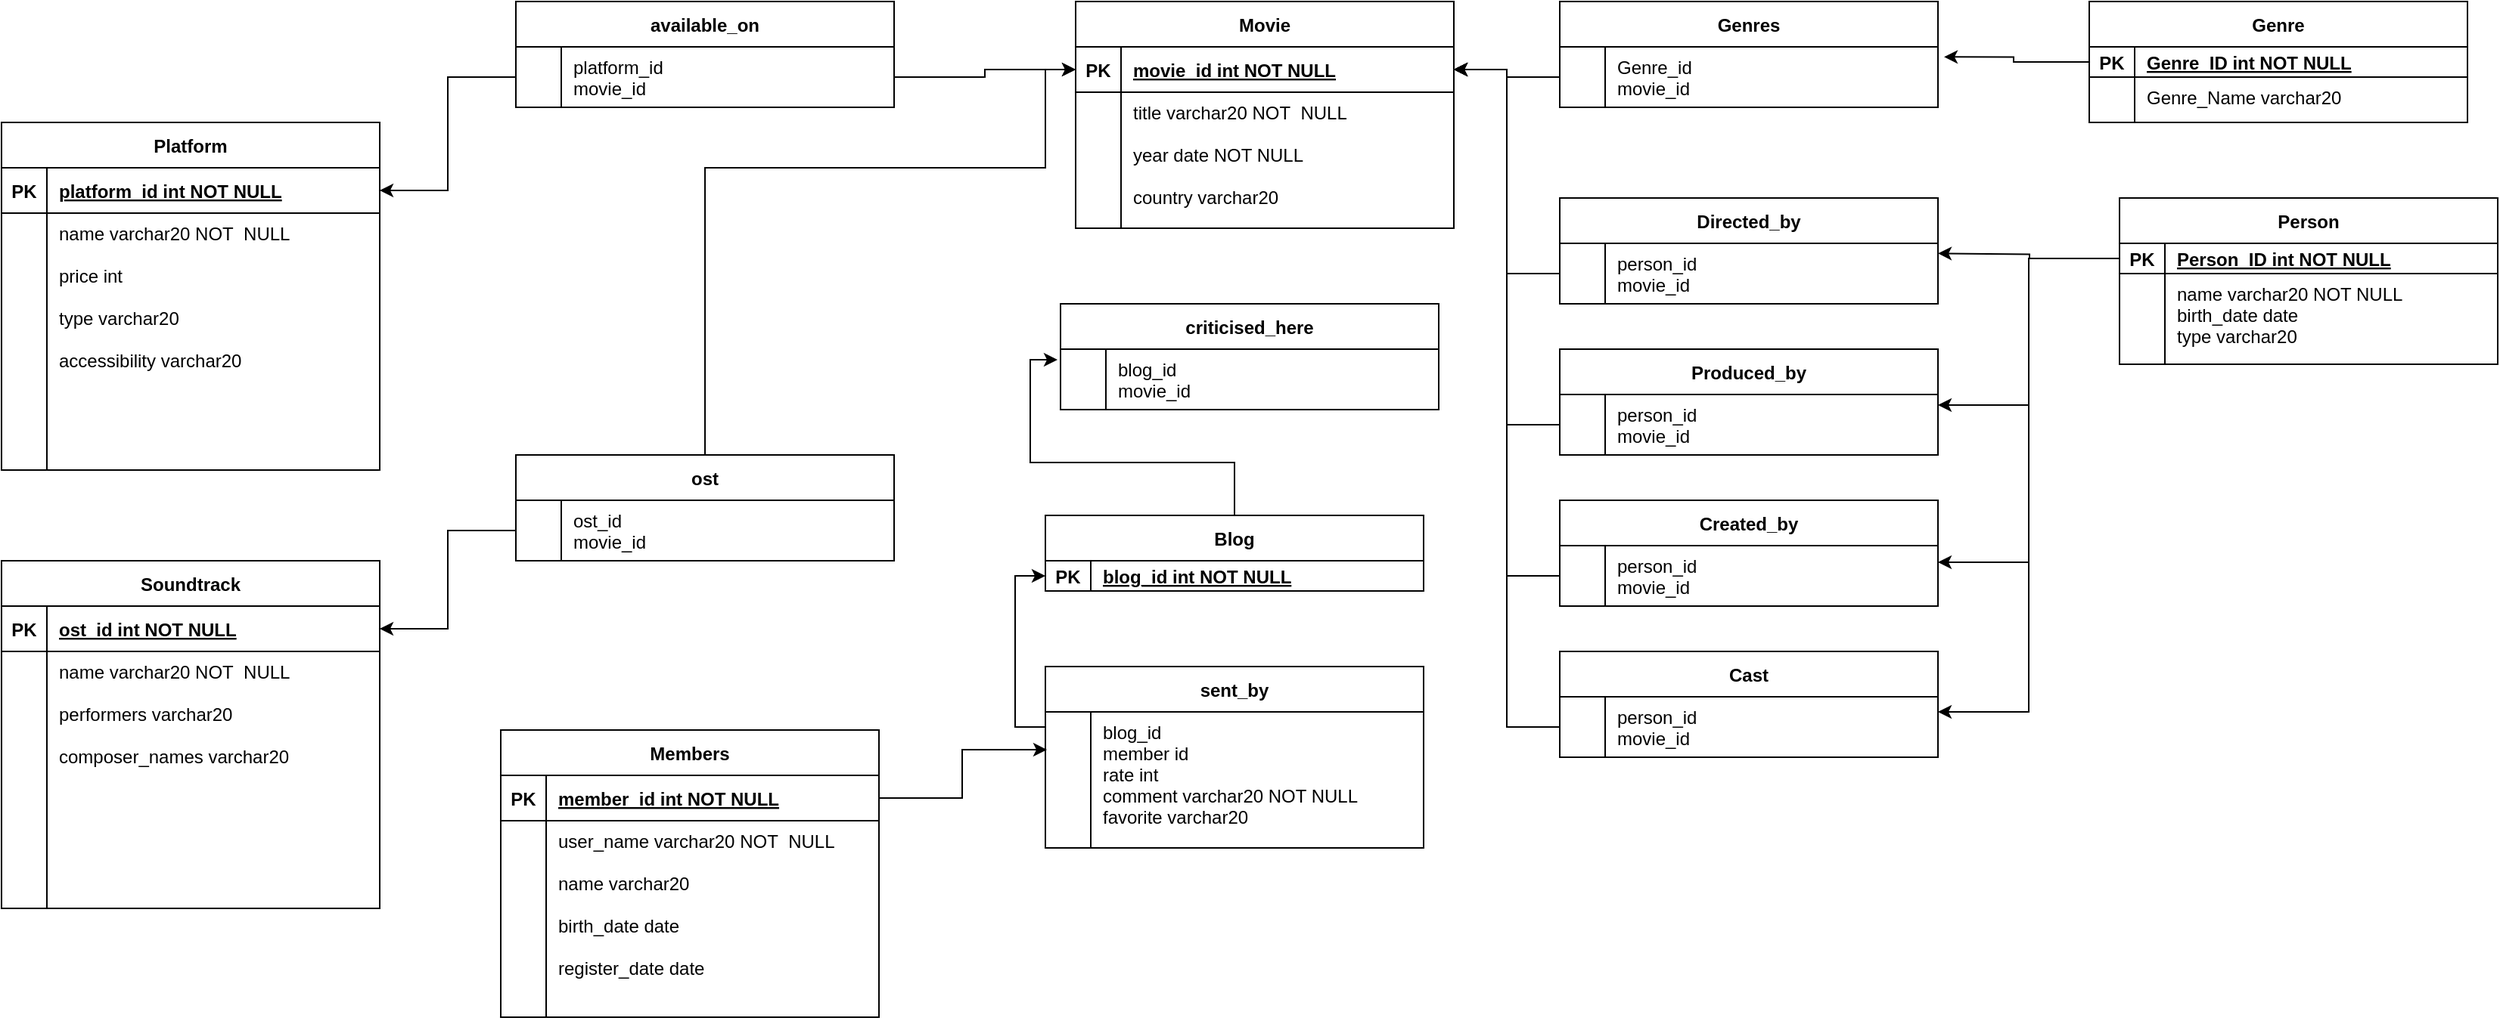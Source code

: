 <mxfile version="13.6.6" type="github">
  <diagram id="R2lEEEUBdFMjLlhIrx00" name="Page-1">
    <mxGraphModel dx="2232" dy="795" grid="1" gridSize="10" guides="1" tooltips="1" connect="1" arrows="1" fold="1" page="1" pageScale="1" pageWidth="850" pageHeight="1100" math="0" shadow="0" extFonts="Permanent Marker^https://fonts.googleapis.com/css?family=Permanent+Marker">
      <root>
        <mxCell id="0" />
        <mxCell id="1" parent="0" />
        <mxCell id="4mmldSMlE5uvmDLvAahQ-26" style="edgeStyle=orthogonalEdgeStyle;rounded=0;orthogonalLoop=1;jettySize=auto;html=1;entryX=1;entryY=0.5;entryDx=0;entryDy=0;" edge="1" parent="1" source="4mmldSMlE5uvmDLvAahQ-23" target="C-vyLk0tnHw3VtMMgP7b-24">
          <mxGeometry relative="1" as="geometry" />
        </mxCell>
        <mxCell id="4mmldSMlE5uvmDLvAahQ-27" style="edgeStyle=orthogonalEdgeStyle;rounded=0;orthogonalLoop=1;jettySize=auto;html=1;exitX=0;exitY=0.5;exitDx=0;exitDy=0;entryX=1.016;entryY=0.167;entryDx=0;entryDy=0;entryPerimeter=0;" edge="1" parent="1" source="4mmldSMlE5uvmDLvAahQ-3" target="4mmldSMlE5uvmDLvAahQ-23">
          <mxGeometry relative="1" as="geometry" />
        </mxCell>
        <mxCell id="4mmldSMlE5uvmDLvAahQ-19" value="Genres" style="shape=table;startSize=30;container=1;collapsible=1;childLayout=tableLayout;fixedRows=1;rowLines=0;fontStyle=1;align=center;resizeLast=1;verticalAlign=middle;" vertex="1" parent="1">
          <mxGeometry x="340" y="60" width="250" height="70" as="geometry">
            <mxRectangle x="20" y="40" width="70" height="30" as="alternateBounds" />
          </mxGeometry>
        </mxCell>
        <mxCell id="4mmldSMlE5uvmDLvAahQ-23" value="" style="shape=partialRectangle;collapsible=0;dropTarget=0;pointerEvents=0;fillColor=none;points=[[0,0.5],[1,0.5]];portConstraint=eastwest;top=0;left=0;right=0;bottom=0;" vertex="1" parent="4mmldSMlE5uvmDLvAahQ-19">
          <mxGeometry y="30" width="250" height="40" as="geometry" />
        </mxCell>
        <mxCell id="4mmldSMlE5uvmDLvAahQ-24" value="" style="shape=partialRectangle;overflow=hidden;connectable=0;fillColor=none;top=0;left=0;bottom=0;right=0;" vertex="1" parent="4mmldSMlE5uvmDLvAahQ-23">
          <mxGeometry width="30" height="40" as="geometry" />
        </mxCell>
        <mxCell id="4mmldSMlE5uvmDLvAahQ-25" value="Genre_id&#xa;movie_id" style="shape=partialRectangle;overflow=hidden;connectable=0;fillColor=none;top=0;left=0;bottom=0;right=0;align=left;spacingLeft=6;verticalAlign=top;" vertex="1" parent="4mmldSMlE5uvmDLvAahQ-23">
          <mxGeometry x="30" width="220" height="40" as="geometry" />
        </mxCell>
        <mxCell id="4mmldSMlE5uvmDLvAahQ-2" value="Genre" style="shape=table;startSize=30;container=1;collapsible=1;childLayout=tableLayout;fixedRows=1;rowLines=0;fontStyle=1;align=center;resizeLast=1;verticalAlign=middle;" vertex="1" parent="1">
          <mxGeometry x="690" y="60" width="250" height="80" as="geometry">
            <mxRectangle x="20" y="40" width="70" height="30" as="alternateBounds" />
          </mxGeometry>
        </mxCell>
        <mxCell id="4mmldSMlE5uvmDLvAahQ-3" value="" style="shape=partialRectangle;collapsible=0;dropTarget=0;pointerEvents=0;fillColor=none;points=[[0,0.5],[1,0.5]];portConstraint=eastwest;top=0;left=0;right=0;bottom=1;" vertex="1" parent="4mmldSMlE5uvmDLvAahQ-2">
          <mxGeometry y="30" width="250" height="20" as="geometry" />
        </mxCell>
        <mxCell id="4mmldSMlE5uvmDLvAahQ-4" value="PK" style="shape=partialRectangle;overflow=hidden;connectable=0;fillColor=none;top=0;left=0;bottom=0;right=0;fontStyle=1;" vertex="1" parent="4mmldSMlE5uvmDLvAahQ-3">
          <mxGeometry width="30" height="20" as="geometry" />
        </mxCell>
        <mxCell id="4mmldSMlE5uvmDLvAahQ-5" value="Genre_ID int NOT NULL" style="shape=partialRectangle;overflow=hidden;connectable=0;fillColor=none;top=0;left=0;bottom=0;right=0;align=left;spacingLeft=6;fontStyle=5;" vertex="1" parent="4mmldSMlE5uvmDLvAahQ-3">
          <mxGeometry x="30" width="220" height="20" as="geometry" />
        </mxCell>
        <mxCell id="4mmldSMlE5uvmDLvAahQ-6" value="" style="shape=partialRectangle;collapsible=0;dropTarget=0;pointerEvents=0;fillColor=none;points=[[0,0.5],[1,0.5]];portConstraint=eastwest;top=0;left=0;right=0;bottom=0;" vertex="1" parent="4mmldSMlE5uvmDLvAahQ-2">
          <mxGeometry y="50" width="250" height="30" as="geometry" />
        </mxCell>
        <mxCell id="4mmldSMlE5uvmDLvAahQ-7" value="" style="shape=partialRectangle;overflow=hidden;connectable=0;fillColor=none;top=0;left=0;bottom=0;right=0;" vertex="1" parent="4mmldSMlE5uvmDLvAahQ-6">
          <mxGeometry width="30" height="30" as="geometry" />
        </mxCell>
        <mxCell id="4mmldSMlE5uvmDLvAahQ-8" value="Genre_Name varchar20" style="shape=partialRectangle;overflow=hidden;connectable=0;fillColor=none;top=0;left=0;bottom=0;right=0;align=left;spacingLeft=6;verticalAlign=top;" vertex="1" parent="4mmldSMlE5uvmDLvAahQ-6">
          <mxGeometry x="30" width="220" height="30" as="geometry" />
        </mxCell>
        <mxCell id="C-vyLk0tnHw3VtMMgP7b-23" value="Movie" style="shape=table;startSize=30;container=1;collapsible=1;childLayout=tableLayout;fixedRows=1;rowLines=0;fontStyle=1;align=center;resizeLast=1;verticalAlign=middle;" parent="1" vertex="1">
          <mxGeometry x="20" y="60" width="250" height="150" as="geometry">
            <mxRectangle x="20" y="40" width="70" height="30" as="alternateBounds" />
          </mxGeometry>
        </mxCell>
        <mxCell id="C-vyLk0tnHw3VtMMgP7b-24" value="" style="shape=partialRectangle;collapsible=0;dropTarget=0;pointerEvents=0;fillColor=none;points=[[0,0.5],[1,0.5]];portConstraint=eastwest;top=0;left=0;right=0;bottom=1;" parent="C-vyLk0tnHw3VtMMgP7b-23" vertex="1">
          <mxGeometry y="30" width="250" height="30" as="geometry" />
        </mxCell>
        <mxCell id="C-vyLk0tnHw3VtMMgP7b-25" value="PK" style="shape=partialRectangle;overflow=hidden;connectable=0;fillColor=none;top=0;left=0;bottom=0;right=0;fontStyle=1;" parent="C-vyLk0tnHw3VtMMgP7b-24" vertex="1">
          <mxGeometry width="30" height="30" as="geometry" />
        </mxCell>
        <mxCell id="C-vyLk0tnHw3VtMMgP7b-26" value="movie_id int NOT NULL" style="shape=partialRectangle;overflow=hidden;connectable=0;fillColor=none;top=0;left=0;bottom=0;right=0;align=left;spacingLeft=6;fontStyle=5;" parent="C-vyLk0tnHw3VtMMgP7b-24" vertex="1">
          <mxGeometry x="30" width="220" height="30" as="geometry" />
        </mxCell>
        <mxCell id="C-vyLk0tnHw3VtMMgP7b-27" value="" style="shape=partialRectangle;collapsible=0;dropTarget=0;pointerEvents=0;fillColor=none;points=[[0,0.5],[1,0.5]];portConstraint=eastwest;top=0;left=0;right=0;bottom=0;" parent="C-vyLk0tnHw3VtMMgP7b-23" vertex="1">
          <mxGeometry y="60" width="250" height="90" as="geometry" />
        </mxCell>
        <mxCell id="C-vyLk0tnHw3VtMMgP7b-28" value="" style="shape=partialRectangle;overflow=hidden;connectable=0;fillColor=none;top=0;left=0;bottom=0;right=0;" parent="C-vyLk0tnHw3VtMMgP7b-27" vertex="1">
          <mxGeometry width="30" height="90" as="geometry" />
        </mxCell>
        <mxCell id="C-vyLk0tnHw3VtMMgP7b-29" value="title varchar20 NOT  NULL&#xa;&#xa;year date NOT NULL&#xa;&#xa;country varchar20" style="shape=partialRectangle;overflow=hidden;connectable=0;fillColor=none;top=0;left=0;bottom=0;right=0;align=left;spacingLeft=6;verticalAlign=top;" parent="C-vyLk0tnHw3VtMMgP7b-27" vertex="1">
          <mxGeometry x="30" width="220" height="90" as="geometry" />
        </mxCell>
        <mxCell id="4mmldSMlE5uvmDLvAahQ-32" value="Directed_by" style="shape=table;startSize=30;container=1;collapsible=1;childLayout=tableLayout;fixedRows=1;rowLines=0;fontStyle=1;align=center;resizeLast=1;verticalAlign=middle;" vertex="1" parent="1">
          <mxGeometry x="340" y="190" width="250" height="70" as="geometry">
            <mxRectangle x="20" y="40" width="70" height="30" as="alternateBounds" />
          </mxGeometry>
        </mxCell>
        <mxCell id="4mmldSMlE5uvmDLvAahQ-33" value="" style="shape=partialRectangle;collapsible=0;dropTarget=0;pointerEvents=0;fillColor=none;points=[[0,0.5],[1,0.5]];portConstraint=eastwest;top=0;left=0;right=0;bottom=0;" vertex="1" parent="4mmldSMlE5uvmDLvAahQ-32">
          <mxGeometry y="30" width="250" height="40" as="geometry" />
        </mxCell>
        <mxCell id="4mmldSMlE5uvmDLvAahQ-34" value="" style="shape=partialRectangle;overflow=hidden;connectable=0;fillColor=none;top=0;left=0;bottom=0;right=0;" vertex="1" parent="4mmldSMlE5uvmDLvAahQ-33">
          <mxGeometry width="30" height="40" as="geometry" />
        </mxCell>
        <mxCell id="4mmldSMlE5uvmDLvAahQ-35" value="person_id&#xa;movie_id" style="shape=partialRectangle;overflow=hidden;connectable=0;fillColor=none;top=0;left=0;bottom=0;right=0;align=left;spacingLeft=6;verticalAlign=top;" vertex="1" parent="4mmldSMlE5uvmDLvAahQ-33">
          <mxGeometry x="30" width="220" height="40" as="geometry" />
        </mxCell>
        <mxCell id="4mmldSMlE5uvmDLvAahQ-36" value="Produced_by" style="shape=table;startSize=30;container=1;collapsible=1;childLayout=tableLayout;fixedRows=1;rowLines=0;fontStyle=1;align=center;resizeLast=1;verticalAlign=middle;" vertex="1" parent="1">
          <mxGeometry x="340" y="290" width="250" height="70" as="geometry">
            <mxRectangle x="20" y="40" width="70" height="30" as="alternateBounds" />
          </mxGeometry>
        </mxCell>
        <mxCell id="4mmldSMlE5uvmDLvAahQ-37" value="" style="shape=partialRectangle;collapsible=0;dropTarget=0;pointerEvents=0;fillColor=none;points=[[0,0.5],[1,0.5]];portConstraint=eastwest;top=0;left=0;right=0;bottom=0;" vertex="1" parent="4mmldSMlE5uvmDLvAahQ-36">
          <mxGeometry y="30" width="250" height="40" as="geometry" />
        </mxCell>
        <mxCell id="4mmldSMlE5uvmDLvAahQ-38" value="" style="shape=partialRectangle;overflow=hidden;connectable=0;fillColor=none;top=0;left=0;bottom=0;right=0;" vertex="1" parent="4mmldSMlE5uvmDLvAahQ-37">
          <mxGeometry width="30" height="40" as="geometry" />
        </mxCell>
        <mxCell id="4mmldSMlE5uvmDLvAahQ-39" value="person_id&#xa;movie_id" style="shape=partialRectangle;overflow=hidden;connectable=0;fillColor=none;top=0;left=0;bottom=0;right=0;align=left;spacingLeft=6;verticalAlign=top;" vertex="1" parent="4mmldSMlE5uvmDLvAahQ-37">
          <mxGeometry x="30" width="220" height="40" as="geometry" />
        </mxCell>
        <mxCell id="4mmldSMlE5uvmDLvAahQ-40" value="Created_by" style="shape=table;startSize=30;container=1;collapsible=1;childLayout=tableLayout;fixedRows=1;rowLines=0;fontStyle=1;align=center;resizeLast=1;verticalAlign=middle;" vertex="1" parent="1">
          <mxGeometry x="340" y="390" width="250" height="70" as="geometry">
            <mxRectangle x="20" y="40" width="70" height="30" as="alternateBounds" />
          </mxGeometry>
        </mxCell>
        <mxCell id="4mmldSMlE5uvmDLvAahQ-41" value="" style="shape=partialRectangle;collapsible=0;dropTarget=0;pointerEvents=0;fillColor=none;points=[[0,0.5],[1,0.5]];portConstraint=eastwest;top=0;left=0;right=0;bottom=0;" vertex="1" parent="4mmldSMlE5uvmDLvAahQ-40">
          <mxGeometry y="30" width="250" height="40" as="geometry" />
        </mxCell>
        <mxCell id="4mmldSMlE5uvmDLvAahQ-42" value="" style="shape=partialRectangle;overflow=hidden;connectable=0;fillColor=none;top=0;left=0;bottom=0;right=0;" vertex="1" parent="4mmldSMlE5uvmDLvAahQ-41">
          <mxGeometry width="30" height="40" as="geometry" />
        </mxCell>
        <mxCell id="4mmldSMlE5uvmDLvAahQ-43" value="person_id&#xa;movie_id" style="shape=partialRectangle;overflow=hidden;connectable=0;fillColor=none;top=0;left=0;bottom=0;right=0;align=left;spacingLeft=6;verticalAlign=top;" vertex="1" parent="4mmldSMlE5uvmDLvAahQ-41">
          <mxGeometry x="30" width="220" height="40" as="geometry" />
        </mxCell>
        <mxCell id="4mmldSMlE5uvmDLvAahQ-44" value="Cast" style="shape=table;startSize=30;container=1;collapsible=1;childLayout=tableLayout;fixedRows=1;rowLines=0;fontStyle=1;align=center;resizeLast=1;verticalAlign=middle;" vertex="1" parent="1">
          <mxGeometry x="340" y="490" width="250" height="70" as="geometry">
            <mxRectangle x="20" y="40" width="70" height="30" as="alternateBounds" />
          </mxGeometry>
        </mxCell>
        <mxCell id="4mmldSMlE5uvmDLvAahQ-45" value="" style="shape=partialRectangle;collapsible=0;dropTarget=0;pointerEvents=0;fillColor=none;points=[[0,0.5],[1,0.5]];portConstraint=eastwest;top=0;left=0;right=0;bottom=0;" vertex="1" parent="4mmldSMlE5uvmDLvAahQ-44">
          <mxGeometry y="30" width="250" height="40" as="geometry" />
        </mxCell>
        <mxCell id="4mmldSMlE5uvmDLvAahQ-46" value="" style="shape=partialRectangle;overflow=hidden;connectable=0;fillColor=none;top=0;left=0;bottom=0;right=0;" vertex="1" parent="4mmldSMlE5uvmDLvAahQ-45">
          <mxGeometry width="30" height="40" as="geometry" />
        </mxCell>
        <mxCell id="4mmldSMlE5uvmDLvAahQ-47" value="person_id&#xa;movie_id" style="shape=partialRectangle;overflow=hidden;connectable=0;fillColor=none;top=0;left=0;bottom=0;right=0;align=left;spacingLeft=6;verticalAlign=top;" vertex="1" parent="4mmldSMlE5uvmDLvAahQ-45">
          <mxGeometry x="30" width="220" height="40" as="geometry" />
        </mxCell>
        <mxCell id="4mmldSMlE5uvmDLvAahQ-48" style="edgeStyle=orthogonalEdgeStyle;rounded=0;orthogonalLoop=1;jettySize=auto;html=1;exitX=0;exitY=0.5;exitDx=0;exitDy=0;entryX=1.016;entryY=0.167;entryDx=0;entryDy=0;entryPerimeter=0;" edge="1" parent="1" source="4mmldSMlE5uvmDLvAahQ-50">
          <mxGeometry relative="1" as="geometry">
            <mxPoint x="590" y="226.68" as="targetPoint" />
          </mxGeometry>
        </mxCell>
        <mxCell id="4mmldSMlE5uvmDLvAahQ-56" style="edgeStyle=orthogonalEdgeStyle;rounded=0;orthogonalLoop=1;jettySize=auto;html=1;exitX=0;exitY=0.5;exitDx=0;exitDy=0;entryX=1;entryY=0.175;entryDx=0;entryDy=0;entryPerimeter=0;" edge="1" parent="1" source="4mmldSMlE5uvmDLvAahQ-50" target="4mmldSMlE5uvmDLvAahQ-37">
          <mxGeometry relative="1" as="geometry" />
        </mxCell>
        <mxCell id="4mmldSMlE5uvmDLvAahQ-57" style="edgeStyle=orthogonalEdgeStyle;rounded=0;orthogonalLoop=1;jettySize=auto;html=1;exitX=0;exitY=0.5;exitDx=0;exitDy=0;entryX=1;entryY=0.275;entryDx=0;entryDy=0;entryPerimeter=0;" edge="1" parent="1" source="4mmldSMlE5uvmDLvAahQ-50" target="4mmldSMlE5uvmDLvAahQ-41">
          <mxGeometry relative="1" as="geometry" />
        </mxCell>
        <mxCell id="4mmldSMlE5uvmDLvAahQ-58" style="edgeStyle=orthogonalEdgeStyle;rounded=0;orthogonalLoop=1;jettySize=auto;html=1;exitX=0;exitY=0.5;exitDx=0;exitDy=0;entryX=1;entryY=0.25;entryDx=0;entryDy=0;entryPerimeter=0;" edge="1" parent="1" source="4mmldSMlE5uvmDLvAahQ-50" target="4mmldSMlE5uvmDLvAahQ-45">
          <mxGeometry relative="1" as="geometry" />
        </mxCell>
        <mxCell id="4mmldSMlE5uvmDLvAahQ-49" value="Person" style="shape=table;startSize=30;container=1;collapsible=1;childLayout=tableLayout;fixedRows=1;rowLines=0;fontStyle=1;align=center;resizeLast=1;verticalAlign=middle;" vertex="1" parent="1">
          <mxGeometry x="710" y="190" width="250" height="110" as="geometry">
            <mxRectangle x="20" y="40" width="70" height="30" as="alternateBounds" />
          </mxGeometry>
        </mxCell>
        <mxCell id="4mmldSMlE5uvmDLvAahQ-50" value="" style="shape=partialRectangle;collapsible=0;dropTarget=0;pointerEvents=0;fillColor=none;points=[[0,0.5],[1,0.5]];portConstraint=eastwest;top=0;left=0;right=0;bottom=1;" vertex="1" parent="4mmldSMlE5uvmDLvAahQ-49">
          <mxGeometry y="30" width="250" height="20" as="geometry" />
        </mxCell>
        <mxCell id="4mmldSMlE5uvmDLvAahQ-51" value="PK" style="shape=partialRectangle;overflow=hidden;connectable=0;fillColor=none;top=0;left=0;bottom=0;right=0;fontStyle=1;" vertex="1" parent="4mmldSMlE5uvmDLvAahQ-50">
          <mxGeometry width="30" height="20" as="geometry" />
        </mxCell>
        <mxCell id="4mmldSMlE5uvmDLvAahQ-52" value="Person_ID int NOT NULL" style="shape=partialRectangle;overflow=hidden;connectable=0;fillColor=none;top=0;left=0;bottom=0;right=0;align=left;spacingLeft=6;fontStyle=5;" vertex="1" parent="4mmldSMlE5uvmDLvAahQ-50">
          <mxGeometry x="30" width="220" height="20" as="geometry" />
        </mxCell>
        <mxCell id="4mmldSMlE5uvmDLvAahQ-53" value="" style="shape=partialRectangle;collapsible=0;dropTarget=0;pointerEvents=0;fillColor=none;points=[[0,0.5],[1,0.5]];portConstraint=eastwest;top=0;left=0;right=0;bottom=0;" vertex="1" parent="4mmldSMlE5uvmDLvAahQ-49">
          <mxGeometry y="50" width="250" height="60" as="geometry" />
        </mxCell>
        <mxCell id="4mmldSMlE5uvmDLvAahQ-54" value="" style="shape=partialRectangle;overflow=hidden;connectable=0;fillColor=none;top=0;left=0;bottom=0;right=0;" vertex="1" parent="4mmldSMlE5uvmDLvAahQ-53">
          <mxGeometry width="30" height="60" as="geometry" />
        </mxCell>
        <mxCell id="4mmldSMlE5uvmDLvAahQ-55" value="name varchar20 NOT NULL&#xa;birth_date date &#xa;type varchar20&#xa;" style="shape=partialRectangle;overflow=hidden;connectable=0;fillColor=none;top=0;left=0;bottom=0;right=0;align=left;spacingLeft=6;verticalAlign=top;" vertex="1" parent="4mmldSMlE5uvmDLvAahQ-53">
          <mxGeometry x="30" width="220" height="60" as="geometry" />
        </mxCell>
        <mxCell id="4mmldSMlE5uvmDLvAahQ-59" style="edgeStyle=orthogonalEdgeStyle;rounded=0;orthogonalLoop=1;jettySize=auto;html=1;entryX=1;entryY=0.5;entryDx=0;entryDy=0;" edge="1" parent="1" source="4mmldSMlE5uvmDLvAahQ-33" target="C-vyLk0tnHw3VtMMgP7b-24">
          <mxGeometry relative="1" as="geometry" />
        </mxCell>
        <mxCell id="4mmldSMlE5uvmDLvAahQ-60" style="edgeStyle=orthogonalEdgeStyle;rounded=0;orthogonalLoop=1;jettySize=auto;html=1;" edge="1" parent="1" source="4mmldSMlE5uvmDLvAahQ-37" target="C-vyLk0tnHw3VtMMgP7b-24">
          <mxGeometry relative="1" as="geometry" />
        </mxCell>
        <mxCell id="4mmldSMlE5uvmDLvAahQ-61" style="edgeStyle=orthogonalEdgeStyle;rounded=0;orthogonalLoop=1;jettySize=auto;html=1;entryX=1;entryY=0.5;entryDx=0;entryDy=0;" edge="1" parent="1" source="4mmldSMlE5uvmDLvAahQ-41" target="C-vyLk0tnHw3VtMMgP7b-24">
          <mxGeometry relative="1" as="geometry" />
        </mxCell>
        <mxCell id="4mmldSMlE5uvmDLvAahQ-62" style="edgeStyle=orthogonalEdgeStyle;rounded=0;orthogonalLoop=1;jettySize=auto;html=1;entryX=1;entryY=0.5;entryDx=0;entryDy=0;" edge="1" parent="1" source="4mmldSMlE5uvmDLvAahQ-45" target="C-vyLk0tnHw3VtMMgP7b-24">
          <mxGeometry relative="1" as="geometry" />
        </mxCell>
        <mxCell id="4mmldSMlE5uvmDLvAahQ-74" style="edgeStyle=orthogonalEdgeStyle;rounded=0;orthogonalLoop=1;jettySize=auto;html=1;entryX=0;entryY=0.5;entryDx=0;entryDy=0;" edge="1" parent="1" source="4mmldSMlE5uvmDLvAahQ-71" target="C-vyLk0tnHw3VtMMgP7b-24">
          <mxGeometry relative="1" as="geometry" />
        </mxCell>
        <mxCell id="4mmldSMlE5uvmDLvAahQ-75" style="edgeStyle=orthogonalEdgeStyle;rounded=0;orthogonalLoop=1;jettySize=auto;html=1;entryX=1;entryY=0.5;entryDx=0;entryDy=0;" edge="1" parent="1" source="4mmldSMlE5uvmDLvAahQ-71" target="4mmldSMlE5uvmDLvAahQ-64">
          <mxGeometry relative="1" as="geometry" />
        </mxCell>
        <mxCell id="4mmldSMlE5uvmDLvAahQ-63" value="Platform" style="shape=table;startSize=30;container=1;collapsible=1;childLayout=tableLayout;fixedRows=1;rowLines=0;fontStyle=1;align=center;resizeLast=1;verticalAlign=middle;" vertex="1" parent="1">
          <mxGeometry x="-690" y="140" width="250" height="230" as="geometry">
            <mxRectangle x="20" y="40" width="70" height="30" as="alternateBounds" />
          </mxGeometry>
        </mxCell>
        <mxCell id="4mmldSMlE5uvmDLvAahQ-64" value="" style="shape=partialRectangle;collapsible=0;dropTarget=0;pointerEvents=0;fillColor=none;points=[[0,0.5],[1,0.5]];portConstraint=eastwest;top=0;left=0;right=0;bottom=1;" vertex="1" parent="4mmldSMlE5uvmDLvAahQ-63">
          <mxGeometry y="30" width="250" height="30" as="geometry" />
        </mxCell>
        <mxCell id="4mmldSMlE5uvmDLvAahQ-65" value="PK" style="shape=partialRectangle;overflow=hidden;connectable=0;fillColor=none;top=0;left=0;bottom=0;right=0;fontStyle=1;" vertex="1" parent="4mmldSMlE5uvmDLvAahQ-64">
          <mxGeometry width="30" height="30" as="geometry" />
        </mxCell>
        <mxCell id="4mmldSMlE5uvmDLvAahQ-66" value="platform_id int NOT NULL" style="shape=partialRectangle;overflow=hidden;connectable=0;fillColor=none;top=0;left=0;bottom=0;right=0;align=left;spacingLeft=6;fontStyle=5;" vertex="1" parent="4mmldSMlE5uvmDLvAahQ-64">
          <mxGeometry x="30" width="220" height="30" as="geometry" />
        </mxCell>
        <mxCell id="4mmldSMlE5uvmDLvAahQ-67" value="" style="shape=partialRectangle;collapsible=0;dropTarget=0;pointerEvents=0;fillColor=none;points=[[0,0.5],[1,0.5]];portConstraint=eastwest;top=0;left=0;right=0;bottom=0;" vertex="1" parent="4mmldSMlE5uvmDLvAahQ-63">
          <mxGeometry y="60" width="250" height="170" as="geometry" />
        </mxCell>
        <mxCell id="4mmldSMlE5uvmDLvAahQ-68" value="" style="shape=partialRectangle;overflow=hidden;connectable=0;fillColor=none;top=0;left=0;bottom=0;right=0;" vertex="1" parent="4mmldSMlE5uvmDLvAahQ-67">
          <mxGeometry width="30" height="170" as="geometry" />
        </mxCell>
        <mxCell id="4mmldSMlE5uvmDLvAahQ-69" value="name varchar20 NOT  NULL&#xa;&#xa;price int &#xa;&#xa;type varchar20&#xa;&#xa;accessibility varchar20&#xa;&#xa;" style="shape=partialRectangle;overflow=hidden;connectable=0;fillColor=none;top=0;left=0;bottom=0;right=0;align=left;spacingLeft=6;verticalAlign=top;" vertex="1" parent="4mmldSMlE5uvmDLvAahQ-67">
          <mxGeometry x="30" width="220" height="170" as="geometry" />
        </mxCell>
        <mxCell id="4mmldSMlE5uvmDLvAahQ-76" style="edgeStyle=orthogonalEdgeStyle;rounded=0;orthogonalLoop=1;jettySize=auto;html=1;entryX=1;entryY=0.5;entryDx=0;entryDy=0;" edge="1" parent="1" source="4mmldSMlE5uvmDLvAahQ-78" target="4mmldSMlE5uvmDLvAahQ-82">
          <mxGeometry relative="1" as="geometry" />
        </mxCell>
        <mxCell id="4mmldSMlE5uvmDLvAahQ-88" style="edgeStyle=orthogonalEdgeStyle;rounded=0;orthogonalLoop=1;jettySize=auto;html=1;entryX=0;entryY=0.5;entryDx=0;entryDy=0;" edge="1" parent="1" source="4mmldSMlE5uvmDLvAahQ-77" target="C-vyLk0tnHw3VtMMgP7b-24">
          <mxGeometry relative="1" as="geometry">
            <Array as="points">
              <mxPoint x="-225" y="170" />
              <mxPoint y="170" />
              <mxPoint y="105" />
            </Array>
          </mxGeometry>
        </mxCell>
        <mxCell id="4mmldSMlE5uvmDLvAahQ-77" value="ost" style="shape=table;startSize=30;container=1;collapsible=1;childLayout=tableLayout;fixedRows=1;rowLines=0;fontStyle=1;align=center;resizeLast=1;verticalAlign=middle;" vertex="1" parent="1">
          <mxGeometry x="-350" y="360" width="250" height="70" as="geometry">
            <mxRectangle x="20" y="40" width="70" height="30" as="alternateBounds" />
          </mxGeometry>
        </mxCell>
        <mxCell id="4mmldSMlE5uvmDLvAahQ-78" value="" style="shape=partialRectangle;collapsible=0;dropTarget=0;pointerEvents=0;fillColor=none;points=[[0,0.5],[1,0.5]];portConstraint=eastwest;top=0;left=0;right=0;bottom=0;" vertex="1" parent="4mmldSMlE5uvmDLvAahQ-77">
          <mxGeometry y="30" width="250" height="40" as="geometry" />
        </mxCell>
        <mxCell id="4mmldSMlE5uvmDLvAahQ-79" value="" style="shape=partialRectangle;overflow=hidden;connectable=0;fillColor=none;top=0;left=0;bottom=0;right=0;" vertex="1" parent="4mmldSMlE5uvmDLvAahQ-78">
          <mxGeometry width="30" height="40" as="geometry" />
        </mxCell>
        <mxCell id="4mmldSMlE5uvmDLvAahQ-80" value="ost_id&#xa;movie_id" style="shape=partialRectangle;overflow=hidden;connectable=0;fillColor=none;top=0;left=0;bottom=0;right=0;align=left;spacingLeft=6;verticalAlign=top;" vertex="1" parent="4mmldSMlE5uvmDLvAahQ-78">
          <mxGeometry x="30" width="220" height="40" as="geometry" />
        </mxCell>
        <mxCell id="4mmldSMlE5uvmDLvAahQ-81" value="Soundtrack" style="shape=table;startSize=30;container=1;collapsible=1;childLayout=tableLayout;fixedRows=1;rowLines=0;fontStyle=1;align=center;resizeLast=1;verticalAlign=middle;" vertex="1" parent="1">
          <mxGeometry x="-690" y="430" width="250" height="230" as="geometry">
            <mxRectangle x="20" y="40" width="70" height="30" as="alternateBounds" />
          </mxGeometry>
        </mxCell>
        <mxCell id="4mmldSMlE5uvmDLvAahQ-82" value="" style="shape=partialRectangle;collapsible=0;dropTarget=0;pointerEvents=0;fillColor=none;points=[[0,0.5],[1,0.5]];portConstraint=eastwest;top=0;left=0;right=0;bottom=1;" vertex="1" parent="4mmldSMlE5uvmDLvAahQ-81">
          <mxGeometry y="30" width="250" height="30" as="geometry" />
        </mxCell>
        <mxCell id="4mmldSMlE5uvmDLvAahQ-83" value="PK" style="shape=partialRectangle;overflow=hidden;connectable=0;fillColor=none;top=0;left=0;bottom=0;right=0;fontStyle=1;" vertex="1" parent="4mmldSMlE5uvmDLvAahQ-82">
          <mxGeometry width="30" height="30" as="geometry" />
        </mxCell>
        <mxCell id="4mmldSMlE5uvmDLvAahQ-84" value="ost_id int NOT NULL" style="shape=partialRectangle;overflow=hidden;connectable=0;fillColor=none;top=0;left=0;bottom=0;right=0;align=left;spacingLeft=6;fontStyle=5;" vertex="1" parent="4mmldSMlE5uvmDLvAahQ-82">
          <mxGeometry x="30" width="220" height="30" as="geometry" />
        </mxCell>
        <mxCell id="4mmldSMlE5uvmDLvAahQ-85" value="" style="shape=partialRectangle;collapsible=0;dropTarget=0;pointerEvents=0;fillColor=none;points=[[0,0.5],[1,0.5]];portConstraint=eastwest;top=0;left=0;right=0;bottom=0;" vertex="1" parent="4mmldSMlE5uvmDLvAahQ-81">
          <mxGeometry y="60" width="250" height="170" as="geometry" />
        </mxCell>
        <mxCell id="4mmldSMlE5uvmDLvAahQ-86" value="" style="shape=partialRectangle;overflow=hidden;connectable=0;fillColor=none;top=0;left=0;bottom=0;right=0;" vertex="1" parent="4mmldSMlE5uvmDLvAahQ-85">
          <mxGeometry width="30" height="170" as="geometry" />
        </mxCell>
        <mxCell id="4mmldSMlE5uvmDLvAahQ-87" value="name varchar20 NOT  NULL &#xa;&#xa;performers varchar20&#xa;&#xa;composer_names varchar20&#xa;&#xa;" style="shape=partialRectangle;overflow=hidden;connectable=0;fillColor=none;top=0;left=0;bottom=0;right=0;align=left;spacingLeft=6;verticalAlign=top;" vertex="1" parent="4mmldSMlE5uvmDLvAahQ-85">
          <mxGeometry x="30" width="220" height="170" as="geometry" />
        </mxCell>
        <mxCell id="4mmldSMlE5uvmDLvAahQ-70" value="available_on" style="shape=table;startSize=30;container=1;collapsible=1;childLayout=tableLayout;fixedRows=1;rowLines=0;fontStyle=1;align=center;resizeLast=1;verticalAlign=middle;" vertex="1" parent="1">
          <mxGeometry x="-350" y="60" width="250" height="70" as="geometry">
            <mxRectangle x="20" y="40" width="70" height="30" as="alternateBounds" />
          </mxGeometry>
        </mxCell>
        <mxCell id="4mmldSMlE5uvmDLvAahQ-71" value="" style="shape=partialRectangle;collapsible=0;dropTarget=0;pointerEvents=0;fillColor=none;points=[[0,0.5],[1,0.5]];portConstraint=eastwest;top=0;left=0;right=0;bottom=0;" vertex="1" parent="4mmldSMlE5uvmDLvAahQ-70">
          <mxGeometry y="30" width="250" height="40" as="geometry" />
        </mxCell>
        <mxCell id="4mmldSMlE5uvmDLvAahQ-72" value="" style="shape=partialRectangle;overflow=hidden;connectable=0;fillColor=none;top=0;left=0;bottom=0;right=0;" vertex="1" parent="4mmldSMlE5uvmDLvAahQ-71">
          <mxGeometry width="30" height="40" as="geometry" />
        </mxCell>
        <mxCell id="4mmldSMlE5uvmDLvAahQ-73" value="platform_id&#xa;movie_id" style="shape=partialRectangle;overflow=hidden;connectable=0;fillColor=none;top=0;left=0;bottom=0;right=0;align=left;spacingLeft=6;verticalAlign=top;" vertex="1" parent="4mmldSMlE5uvmDLvAahQ-71">
          <mxGeometry x="30" width="220" height="40" as="geometry" />
        </mxCell>
        <mxCell id="4mmldSMlE5uvmDLvAahQ-100" style="edgeStyle=orthogonalEdgeStyle;rounded=0;orthogonalLoop=1;jettySize=auto;html=1;entryX=-0.008;entryY=0.175;entryDx=0;entryDy=0;entryPerimeter=0;" edge="1" parent="1" source="4mmldSMlE5uvmDLvAahQ-93" target="4mmldSMlE5uvmDLvAahQ-90">
          <mxGeometry relative="1" as="geometry" />
        </mxCell>
        <mxCell id="4mmldSMlE5uvmDLvAahQ-111" style="edgeStyle=orthogonalEdgeStyle;rounded=0;orthogonalLoop=1;jettySize=auto;html=1;entryX=0;entryY=0.5;entryDx=0;entryDy=0;" edge="1" parent="1" source="4mmldSMlE5uvmDLvAahQ-103" target="4mmldSMlE5uvmDLvAahQ-94">
          <mxGeometry relative="1" as="geometry">
            <Array as="points">
              <mxPoint x="-20" y="540" />
              <mxPoint x="-20" y="440" />
            </Array>
          </mxGeometry>
        </mxCell>
        <mxCell id="4mmldSMlE5uvmDLvAahQ-89" value="criticised_here" style="shape=table;startSize=30;container=1;collapsible=1;childLayout=tableLayout;fixedRows=1;rowLines=0;fontStyle=1;align=center;resizeLast=1;verticalAlign=middle;" vertex="1" parent="1">
          <mxGeometry x="10" y="260" width="250" height="70" as="geometry">
            <mxRectangle x="20" y="40" width="70" height="30" as="alternateBounds" />
          </mxGeometry>
        </mxCell>
        <mxCell id="4mmldSMlE5uvmDLvAahQ-90" value="" style="shape=partialRectangle;collapsible=0;dropTarget=0;pointerEvents=0;fillColor=none;points=[[0,0.5],[1,0.5]];portConstraint=eastwest;top=0;left=0;right=0;bottom=0;" vertex="1" parent="4mmldSMlE5uvmDLvAahQ-89">
          <mxGeometry y="30" width="250" height="40" as="geometry" />
        </mxCell>
        <mxCell id="4mmldSMlE5uvmDLvAahQ-91" value="" style="shape=partialRectangle;overflow=hidden;connectable=0;fillColor=none;top=0;left=0;bottom=0;right=0;" vertex="1" parent="4mmldSMlE5uvmDLvAahQ-90">
          <mxGeometry width="30" height="40" as="geometry" />
        </mxCell>
        <mxCell id="4mmldSMlE5uvmDLvAahQ-92" value="blog_id&#xa;movie_id" style="shape=partialRectangle;overflow=hidden;connectable=0;fillColor=none;top=0;left=0;bottom=0;right=0;align=left;spacingLeft=6;verticalAlign=top;" vertex="1" parent="4mmldSMlE5uvmDLvAahQ-90">
          <mxGeometry x="30" width="220" height="40" as="geometry" />
        </mxCell>
        <mxCell id="4mmldSMlE5uvmDLvAahQ-93" value="Blog" style="shape=table;startSize=30;container=1;collapsible=1;childLayout=tableLayout;fixedRows=1;rowLines=0;fontStyle=1;align=center;resizeLast=1;verticalAlign=middle;" vertex="1" parent="1">
          <mxGeometry y="400" width="250" height="50" as="geometry">
            <mxRectangle x="20" y="40" width="70" height="30" as="alternateBounds" />
          </mxGeometry>
        </mxCell>
        <mxCell id="4mmldSMlE5uvmDLvAahQ-94" value="" style="shape=partialRectangle;collapsible=0;dropTarget=0;pointerEvents=0;fillColor=none;points=[[0,0.5],[1,0.5]];portConstraint=eastwest;top=0;left=0;right=0;bottom=1;" vertex="1" parent="4mmldSMlE5uvmDLvAahQ-93">
          <mxGeometry y="30" width="250" height="20" as="geometry" />
        </mxCell>
        <mxCell id="4mmldSMlE5uvmDLvAahQ-95" value="PK" style="shape=partialRectangle;overflow=hidden;connectable=0;fillColor=none;top=0;left=0;bottom=0;right=0;fontStyle=1;" vertex="1" parent="4mmldSMlE5uvmDLvAahQ-94">
          <mxGeometry width="30" height="20" as="geometry" />
        </mxCell>
        <mxCell id="4mmldSMlE5uvmDLvAahQ-96" value="blog_id int NOT NULL" style="shape=partialRectangle;overflow=hidden;connectable=0;fillColor=none;top=0;left=0;bottom=0;right=0;align=left;spacingLeft=6;fontStyle=5;" vertex="1" parent="4mmldSMlE5uvmDLvAahQ-94">
          <mxGeometry x="30" width="220" height="20" as="geometry" />
        </mxCell>
        <mxCell id="4mmldSMlE5uvmDLvAahQ-102" value="sent_by" style="shape=table;startSize=30;container=1;collapsible=1;childLayout=tableLayout;fixedRows=1;rowLines=0;fontStyle=1;align=center;resizeLast=1;verticalAlign=middle;" vertex="1" parent="1">
          <mxGeometry y="500" width="250" height="120" as="geometry">
            <mxRectangle x="20" y="40" width="70" height="30" as="alternateBounds" />
          </mxGeometry>
        </mxCell>
        <mxCell id="4mmldSMlE5uvmDLvAahQ-103" value="" style="shape=partialRectangle;collapsible=0;dropTarget=0;pointerEvents=0;fillColor=none;points=[[0,0.5],[1,0.5]];portConstraint=eastwest;top=0;left=0;right=0;bottom=0;" vertex="1" parent="4mmldSMlE5uvmDLvAahQ-102">
          <mxGeometry y="30" width="250" height="90" as="geometry" />
        </mxCell>
        <mxCell id="4mmldSMlE5uvmDLvAahQ-104" value="" style="shape=partialRectangle;overflow=hidden;connectable=0;fillColor=none;top=0;left=0;bottom=0;right=0;" vertex="1" parent="4mmldSMlE5uvmDLvAahQ-103">
          <mxGeometry width="30" height="90" as="geometry" />
        </mxCell>
        <mxCell id="4mmldSMlE5uvmDLvAahQ-105" value="blog_id&#xa;member id&#xa;rate int &#xa;comment varchar20 NOT NULL &#xa;favorite varchar20" style="shape=partialRectangle;overflow=hidden;connectable=0;fillColor=none;top=0;left=0;bottom=0;right=0;align=left;spacingLeft=6;verticalAlign=top;" vertex="1" parent="4mmldSMlE5uvmDLvAahQ-103">
          <mxGeometry x="30" width="220" height="90" as="geometry" />
        </mxCell>
        <mxCell id="4mmldSMlE5uvmDLvAahQ-112" value="Members" style="shape=table;startSize=30;container=1;collapsible=1;childLayout=tableLayout;fixedRows=1;rowLines=0;fontStyle=1;align=center;resizeLast=1;verticalAlign=middle;" vertex="1" parent="1">
          <mxGeometry x="-360" y="542.01" width="250" height="190" as="geometry">
            <mxRectangle x="20" y="40" width="70" height="30" as="alternateBounds" />
          </mxGeometry>
        </mxCell>
        <mxCell id="4mmldSMlE5uvmDLvAahQ-113" value="" style="shape=partialRectangle;collapsible=0;dropTarget=0;pointerEvents=0;fillColor=none;points=[[0,0.5],[1,0.5]];portConstraint=eastwest;top=0;left=0;right=0;bottom=1;" vertex="1" parent="4mmldSMlE5uvmDLvAahQ-112">
          <mxGeometry y="30" width="250" height="30" as="geometry" />
        </mxCell>
        <mxCell id="4mmldSMlE5uvmDLvAahQ-114" value="PK" style="shape=partialRectangle;overflow=hidden;connectable=0;fillColor=none;top=0;left=0;bottom=0;right=0;fontStyle=1;" vertex="1" parent="4mmldSMlE5uvmDLvAahQ-113">
          <mxGeometry width="30" height="30" as="geometry" />
        </mxCell>
        <mxCell id="4mmldSMlE5uvmDLvAahQ-115" value="member_id int NOT NULL" style="shape=partialRectangle;overflow=hidden;connectable=0;fillColor=none;top=0;left=0;bottom=0;right=0;align=left;spacingLeft=6;fontStyle=5;" vertex="1" parent="4mmldSMlE5uvmDLvAahQ-113">
          <mxGeometry x="30" width="220" height="30" as="geometry" />
        </mxCell>
        <mxCell id="4mmldSMlE5uvmDLvAahQ-116" value="" style="shape=partialRectangle;collapsible=0;dropTarget=0;pointerEvents=0;fillColor=none;points=[[0,0.5],[1,0.5]];portConstraint=eastwest;top=0;left=0;right=0;bottom=0;" vertex="1" parent="4mmldSMlE5uvmDLvAahQ-112">
          <mxGeometry y="60" width="250" height="130" as="geometry" />
        </mxCell>
        <mxCell id="4mmldSMlE5uvmDLvAahQ-117" value="" style="shape=partialRectangle;overflow=hidden;connectable=0;fillColor=none;top=0;left=0;bottom=0;right=0;" vertex="1" parent="4mmldSMlE5uvmDLvAahQ-116">
          <mxGeometry width="30" height="130" as="geometry" />
        </mxCell>
        <mxCell id="4mmldSMlE5uvmDLvAahQ-118" value="user_name varchar20 NOT  NULL&#xa;&#xa;name varchar20&#xa;&#xa;birth_date date&#xa;&#xa;register_date date&#xa;" style="shape=partialRectangle;overflow=hidden;connectable=0;fillColor=none;top=0;left=0;bottom=0;right=0;align=left;spacingLeft=6;verticalAlign=top;" vertex="1" parent="4mmldSMlE5uvmDLvAahQ-116">
          <mxGeometry x="30" width="220" height="130" as="geometry" />
        </mxCell>
        <mxCell id="4mmldSMlE5uvmDLvAahQ-120" style="edgeStyle=orthogonalEdgeStyle;rounded=0;orthogonalLoop=1;jettySize=auto;html=1;entryX=0.004;entryY=0.278;entryDx=0;entryDy=0;entryPerimeter=0;" edge="1" parent="1" source="4mmldSMlE5uvmDLvAahQ-113" target="4mmldSMlE5uvmDLvAahQ-103">
          <mxGeometry relative="1" as="geometry" />
        </mxCell>
      </root>
    </mxGraphModel>
  </diagram>
</mxfile>
